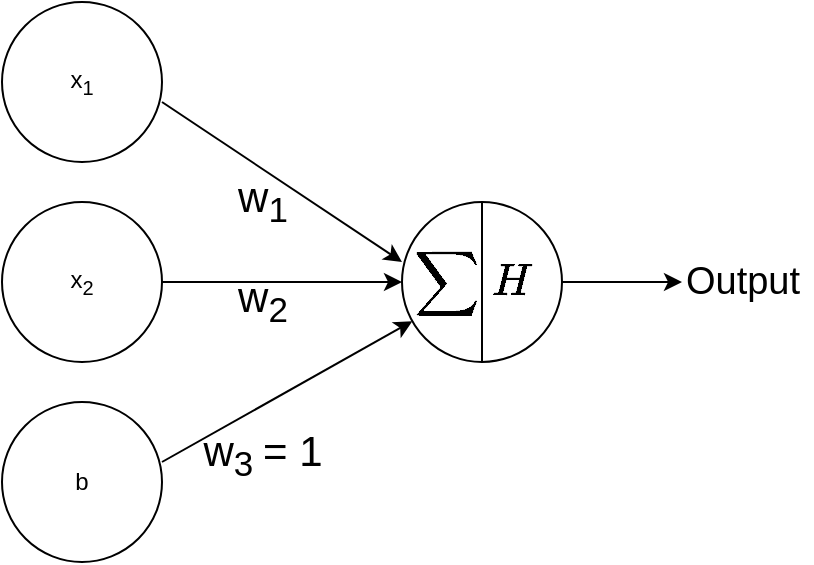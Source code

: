 <mxfile version="15.9.6"><diagram id="NNQJQV71bD5euUlHXa9S" name="Page-1"><mxGraphModel dx="694" dy="414" grid="1" gridSize="10" guides="1" tooltips="1" connect="1" arrows="1" fold="1" page="1" pageScale="1" pageWidth="827" pageHeight="1169" math="1" shadow="0"><root><mxCell id="0"/><mxCell id="1" parent="0"/><mxCell id="bJp6vmKDfQ-Y6TswPAGM-1" value="x&lt;sub&gt;1&lt;/sub&gt;" style="ellipse;whiteSpace=wrap;html=1;aspect=fixed;" vertex="1" parent="1"><mxGeometry x="10" y="30" width="80" height="80" as="geometry"/></mxCell><mxCell id="bJp6vmKDfQ-Y6TswPAGM-2" value="b" style="ellipse;whiteSpace=wrap;html=1;aspect=fixed;" vertex="1" parent="1"><mxGeometry x="10" y="230" width="80" height="80" as="geometry"/></mxCell><mxCell id="bJp6vmKDfQ-Y6TswPAGM-3" value="x&lt;sub&gt;2&lt;/sub&gt;" style="ellipse;whiteSpace=wrap;html=1;aspect=fixed;" vertex="1" parent="1"><mxGeometry x="10" y="130" width="80" height="80" as="geometry"/></mxCell><mxCell id="bJp6vmKDfQ-Y6TswPAGM-4" value="" style="ellipse;whiteSpace=wrap;html=1;aspect=fixed;" vertex="1" parent="1"><mxGeometry x="210" y="130" width="80" height="80" as="geometry"/></mxCell><mxCell id="bJp6vmKDfQ-Y6TswPAGM-5" value="" style="endArrow=classic;html=1;rounded=0;" edge="1" parent="1" target="bJp6vmKDfQ-Y6TswPAGM-4"><mxGeometry width="50" height="50" relative="1" as="geometry"><mxPoint x="90" y="260" as="sourcePoint"/><mxPoint x="140" y="210" as="targetPoint"/></mxGeometry></mxCell><mxCell id="bJp6vmKDfQ-Y6TswPAGM-6" value="" style="endArrow=classic;html=1;rounded=0;" edge="1" parent="1"><mxGeometry width="50" height="50" relative="1" as="geometry"><mxPoint x="90" y="170" as="sourcePoint"/><mxPoint x="210" y="170" as="targetPoint"/></mxGeometry></mxCell><mxCell id="bJp6vmKDfQ-Y6TswPAGM-7" value="" style="endArrow=classic;html=1;rounded=0;" edge="1" parent="1"><mxGeometry width="50" height="50" relative="1" as="geometry"><mxPoint x="90" y="80" as="sourcePoint"/><mxPoint x="210" y="160" as="targetPoint"/></mxGeometry></mxCell><mxCell id="bJp6vmKDfQ-Y6TswPAGM-9" value="w&lt;sub&gt;2&lt;/sub&gt;" style="text;html=1;align=center;verticalAlign=middle;resizable=0;points=[];autosize=1;strokeColor=none;fillColor=none;fontSize=21;" vertex="1" parent="1"><mxGeometry x="120" y="160" width="40" height="40" as="geometry"/></mxCell><mxCell id="bJp6vmKDfQ-Y6TswPAGM-10" value="w&lt;sub&gt;1&lt;/sub&gt;" style="text;html=1;align=center;verticalAlign=middle;resizable=0;points=[];autosize=1;strokeColor=none;fillColor=none;fontSize=21;" vertex="1" parent="1"><mxGeometry x="120" y="110" width="40" height="40" as="geometry"/></mxCell><mxCell id="bJp6vmKDfQ-Y6TswPAGM-11" value="" style="endArrow=none;html=1;rounded=0;fontSize=21;exitX=0.5;exitY=1;exitDx=0;exitDy=0;" edge="1" parent="1" source="bJp6vmKDfQ-Y6TswPAGM-4"><mxGeometry width="50" height="50" relative="1" as="geometry"><mxPoint x="200" y="180" as="sourcePoint"/><mxPoint x="250" y="130" as="targetPoint"/></mxGeometry></mxCell><mxCell id="bJp6vmKDfQ-Y6TswPAGM-12" value="w&lt;sub&gt;3 &lt;/sub&gt;= 1" style="text;html=1;align=center;verticalAlign=middle;resizable=0;points=[];autosize=1;strokeColor=none;fillColor=none;fontSize=21;" vertex="1" parent="1"><mxGeometry x="100" y="236.68" width="80" height="40" as="geometry"/></mxCell><mxCell id="bJp6vmKDfQ-Y6TswPAGM-15" value="&lt;div style=&quot;font-size: 19px&quot;&gt;&lt;font style=&quot;font-size: 19px&quot;&gt;$$\sum$$&lt;/font&gt;&lt;/div&gt;" style="text;html=1;align=center;verticalAlign=middle;resizable=0;points=[];autosize=1;strokeColor=none;fillColor=none;fontSize=21;" vertex="1" parent="1"><mxGeometry x="182" y="155" width="100" height="30" as="geometry"/></mxCell><mxCell id="bJp6vmKDfQ-Y6TswPAGM-17" value="$$H$$" style="text;html=1;align=center;verticalAlign=middle;resizable=0;points=[];autosize=1;strokeColor=none;fillColor=none;fontSize=19;" vertex="1" parent="1"><mxGeometry x="230" y="155" width="70" height="30" as="geometry"/></mxCell><mxCell id="bJp6vmKDfQ-Y6TswPAGM-18" value="" style="endArrow=classic;html=1;rounded=0;fontSize=19;" edge="1" parent="1"><mxGeometry width="50" height="50" relative="1" as="geometry"><mxPoint x="290" y="170" as="sourcePoint"/><mxPoint x="350" y="170" as="targetPoint"/></mxGeometry></mxCell><mxCell id="bJp6vmKDfQ-Y6TswPAGM-19" value="Output" style="text;html=1;align=center;verticalAlign=middle;resizable=0;points=[];autosize=1;strokeColor=none;fillColor=none;fontSize=19;" vertex="1" parent="1"><mxGeometry x="345" y="155" width="70" height="30" as="geometry"/></mxCell></root></mxGraphModel></diagram></mxfile>